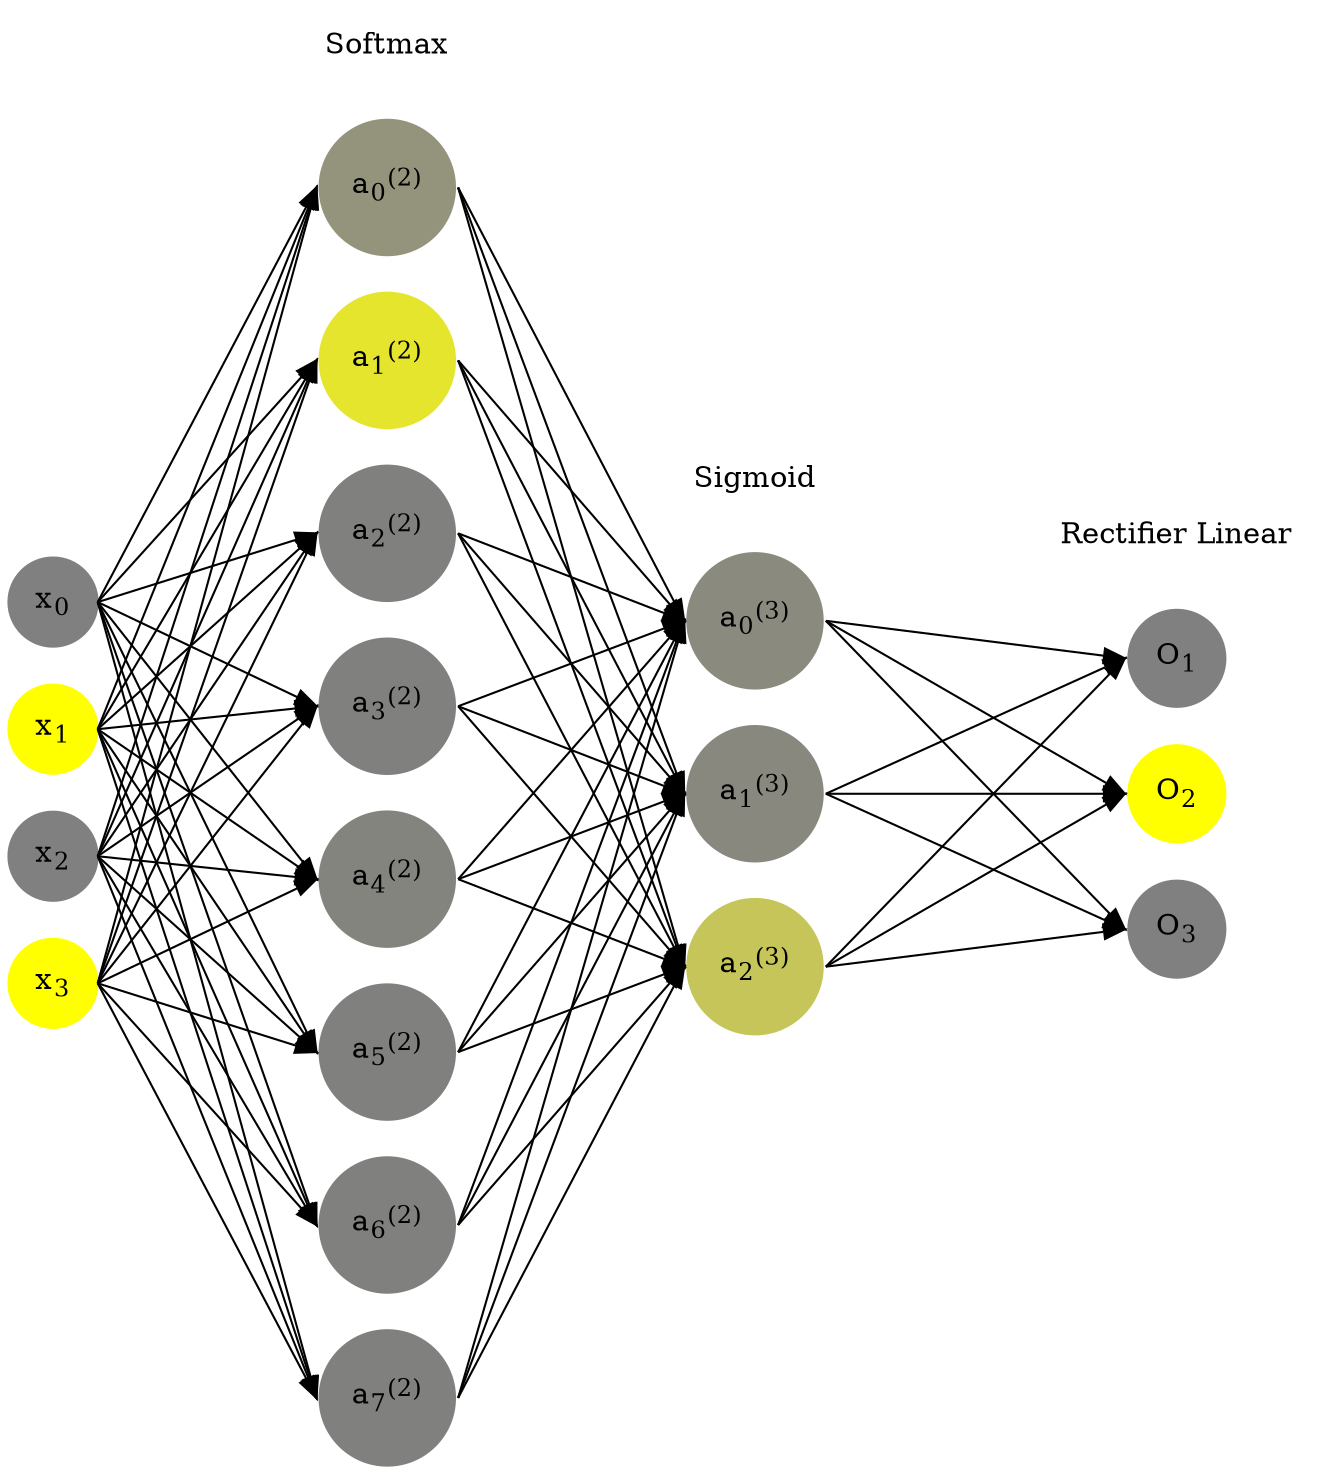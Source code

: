 digraph G {
	rankdir = LR;
	splines=false;
	edge[style=invis];
	ranksep= 1.4;
	{
	node [shape=circle, color="0.1667, 0.0, 0.5", style=filled, fillcolor="0.1667, 0.0, 0.5"];
	x0 [label=<x<sub>0</sub>>];
	}
	{
	node [shape=circle, color="0.1667, 1.0, 1.0", style=filled, fillcolor="0.1667, 1.0, 1.0"];
	x1 [label=<x<sub>1</sub>>];
	}
	{
	node [shape=circle, color="0.1667, 0.0, 0.5", style=filled, fillcolor="0.1667, 0.0, 0.5"];
	x2 [label=<x<sub>2</sub>>];
	}
	{
	node [shape=circle, color="0.1667, 1.0, 1.0", style=filled, fillcolor="0.1667, 1.0, 1.0"];
	x3 [label=<x<sub>3</sub>>];
	}
	{
	node [shape=circle, color="0.1667, 0.163515, 0.581757", style=filled, fillcolor="0.1667, 0.163515, 0.581757"];
	a02 [label=<a<sub>0</sub><sup>(2)</sup>>];
	}
	{
	node [shape=circle, color="0.1667, 0.795976, 0.897988", style=filled, fillcolor="0.1667, 0.795976, 0.897988"];
	a12 [label=<a<sub>1</sub><sup>(2)</sup>>];
	}
	{
	node [shape=circle, color="0.1667, 0.000907, 0.500453", style=filled, fillcolor="0.1667, 0.000907, 0.500453"];
	a22 [label=<a<sub>2</sub><sup>(2)</sup>>];
	}
	{
	node [shape=circle, color="0.1667, 0.001929, 0.500965", style=filled, fillcolor="0.1667, 0.001929, 0.500965"];
	a32 [label=<a<sub>3</sub><sup>(2)</sup>>];
	}
	{
	node [shape=circle, color="0.1667, 0.034934, 0.517467", style=filled, fillcolor="0.1667, 0.034934, 0.517467"];
	a42 [label=<a<sub>4</sub><sup>(2)</sup>>];
	}
	{
	node [shape=circle, color="0.1667, 0.000774, 0.500387", style=filled, fillcolor="0.1667, 0.000774, 0.500387"];
	a52 [label=<a<sub>5</sub><sup>(2)</sup>>];
	}
	{
	node [shape=circle, color="0.1667, 0.000704, 0.500352", style=filled, fillcolor="0.1667, 0.000704, 0.500352"];
	a62 [label=<a<sub>6</sub><sup>(2)</sup>>];
	}
	{
	node [shape=circle, color="0.1667, 0.001262, 0.500631", style=filled, fillcolor="0.1667, 0.001262, 0.500631"];
	a72 [label=<a<sub>7</sub><sup>(2)</sup>>];
	}
	{
	node [shape=circle, color="0.1667, 0.084848, 0.542424", style=filled, fillcolor="0.1667, 0.084848, 0.542424"];
	a03 [label=<a<sub>0</sub><sup>(3)</sup>>];
	}
	{
	node [shape=circle, color="0.1667, 0.063552, 0.531776", style=filled, fillcolor="0.1667, 0.063552, 0.531776"];
	a13 [label=<a<sub>1</sub><sup>(3)</sup>>];
	}
	{
	node [shape=circle, color="0.1667, 0.545759, 0.772879", style=filled, fillcolor="0.1667, 0.545759, 0.772879"];
	a23 [label=<a<sub>2</sub><sup>(3)</sup>>];
	}
	{
	node [shape=circle, color="0.1667, 0.0, 0.5", style=filled, fillcolor="0.1667, 0.0, 0.5"];
	O1 [label=<O<sub>1</sub>>];
	}
	{
	node [shape=circle, color="0.1667, 1.0, 1.0", style=filled, fillcolor="0.1667, 1.0, 1.0"];
	O2 [label=<O<sub>2</sub>>];
	}
	{
	node [shape=circle, color="0.1667, 0.0, 0.5", style=filled, fillcolor="0.1667, 0.0, 0.5"];
	O3 [label=<O<sub>3</sub>>];
	}
	{
	rank=same;
	x0->x1->x2->x3;
	}
	{
	rank=same;
	a02->a12->a22->a32->a42->a52->a62->a72;
	}
	{
	rank=same;
	a03->a13->a23;
	}
	{
	rank=same;
	O1->O2->O3;
	}
	l1 [shape=plaintext,label="Softmax"];
	l1->a02;
	{rank=same; l1;a02};
	l2 [shape=plaintext,label="Sigmoid"];
	l2->a03;
	{rank=same; l2;a03};
	l3 [shape=plaintext,label="Rectifier Linear"];
	l3->O1;
	{rank=same; l3;O1};
edge[style=solid, tailport=e, headport=w];
	{x0;x1;x2;x3} -> {a02;a12;a22;a32;a42;a52;a62;a72};
	{a02;a12;a22;a32;a42;a52;a62;a72} -> {a03;a13;a23};
	{a03;a13;a23} -> {O1,O2,O3};
}